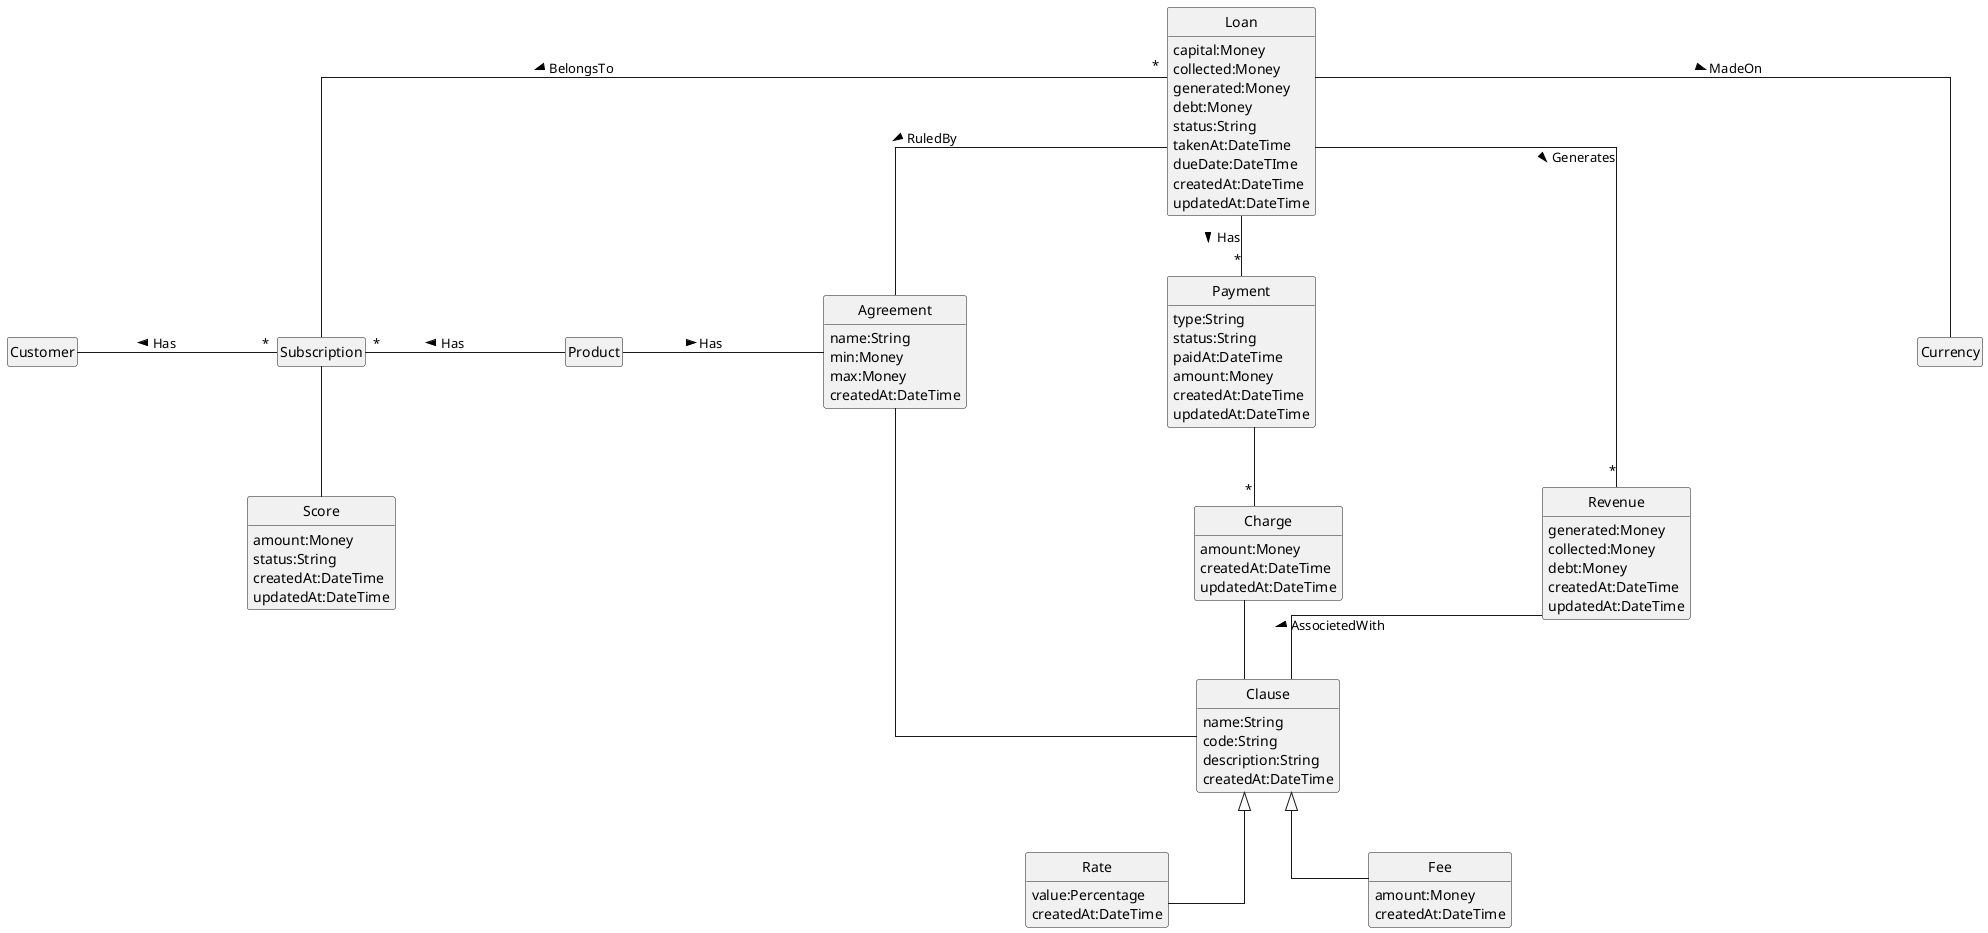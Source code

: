 @startuml Domain


hide circle
hide empty members
skinparam linetype ortho
skinparam nodesep 200

class Score {
  amount:Money
  status:String
  createdAt:DateTime
  updatedAt:DateTime
}

class Loan {
  capital:Money
  collected:Money
  generated:Money
  debt:Money
  status:String
  takenAt:DateTime
  dueDate:DateTIme
  createdAt:DateTime
  updatedAt:DateTime
}

class Payment {
    type:String
    status:String
    paidAt:DateTime
    amount:Money
    createdAt:DateTime
    updatedAt:DateTime
}

class Agreement {
  name:String
  min:Money
  max:Money
  createdAt:DateTime
}

class Clause {
  name:String
  code:String
  description:String
  createdAt:DateTime
}

class Rate {
  value:Percentage
  createdAt:DateTime
}

class Fee {
  amount:Money
  createdAt:DateTime
}

class Charge {
  amount:Money
  createdAt:DateTime
  updatedAt:DateTime
}

class Revenue {
  generated:Money
  collected:Money
  debt:Money
  createdAt:DateTime
  updatedAt:DateTime
}

Product -r- Agreement:Has >
Product -l- "*" Subscription:Has >

Agreement -- Clause

Clause <|-- Fee
Clause <|-- Rate

Subscription -- Score
Subscription "*" -l- Customer:Has >

Payment -- "*" Charge

Loan "*" -- Subscription:BelongsTo >
Loan -- "*" Payment:Has >
Loan -- Currency:MadeOn >
Loan -- "*" Revenue:Generates >
Loan -- Agreement:RuledBy >

Revenue -- Clause:AssocietedWith >

Charge -- Clause

@enduml